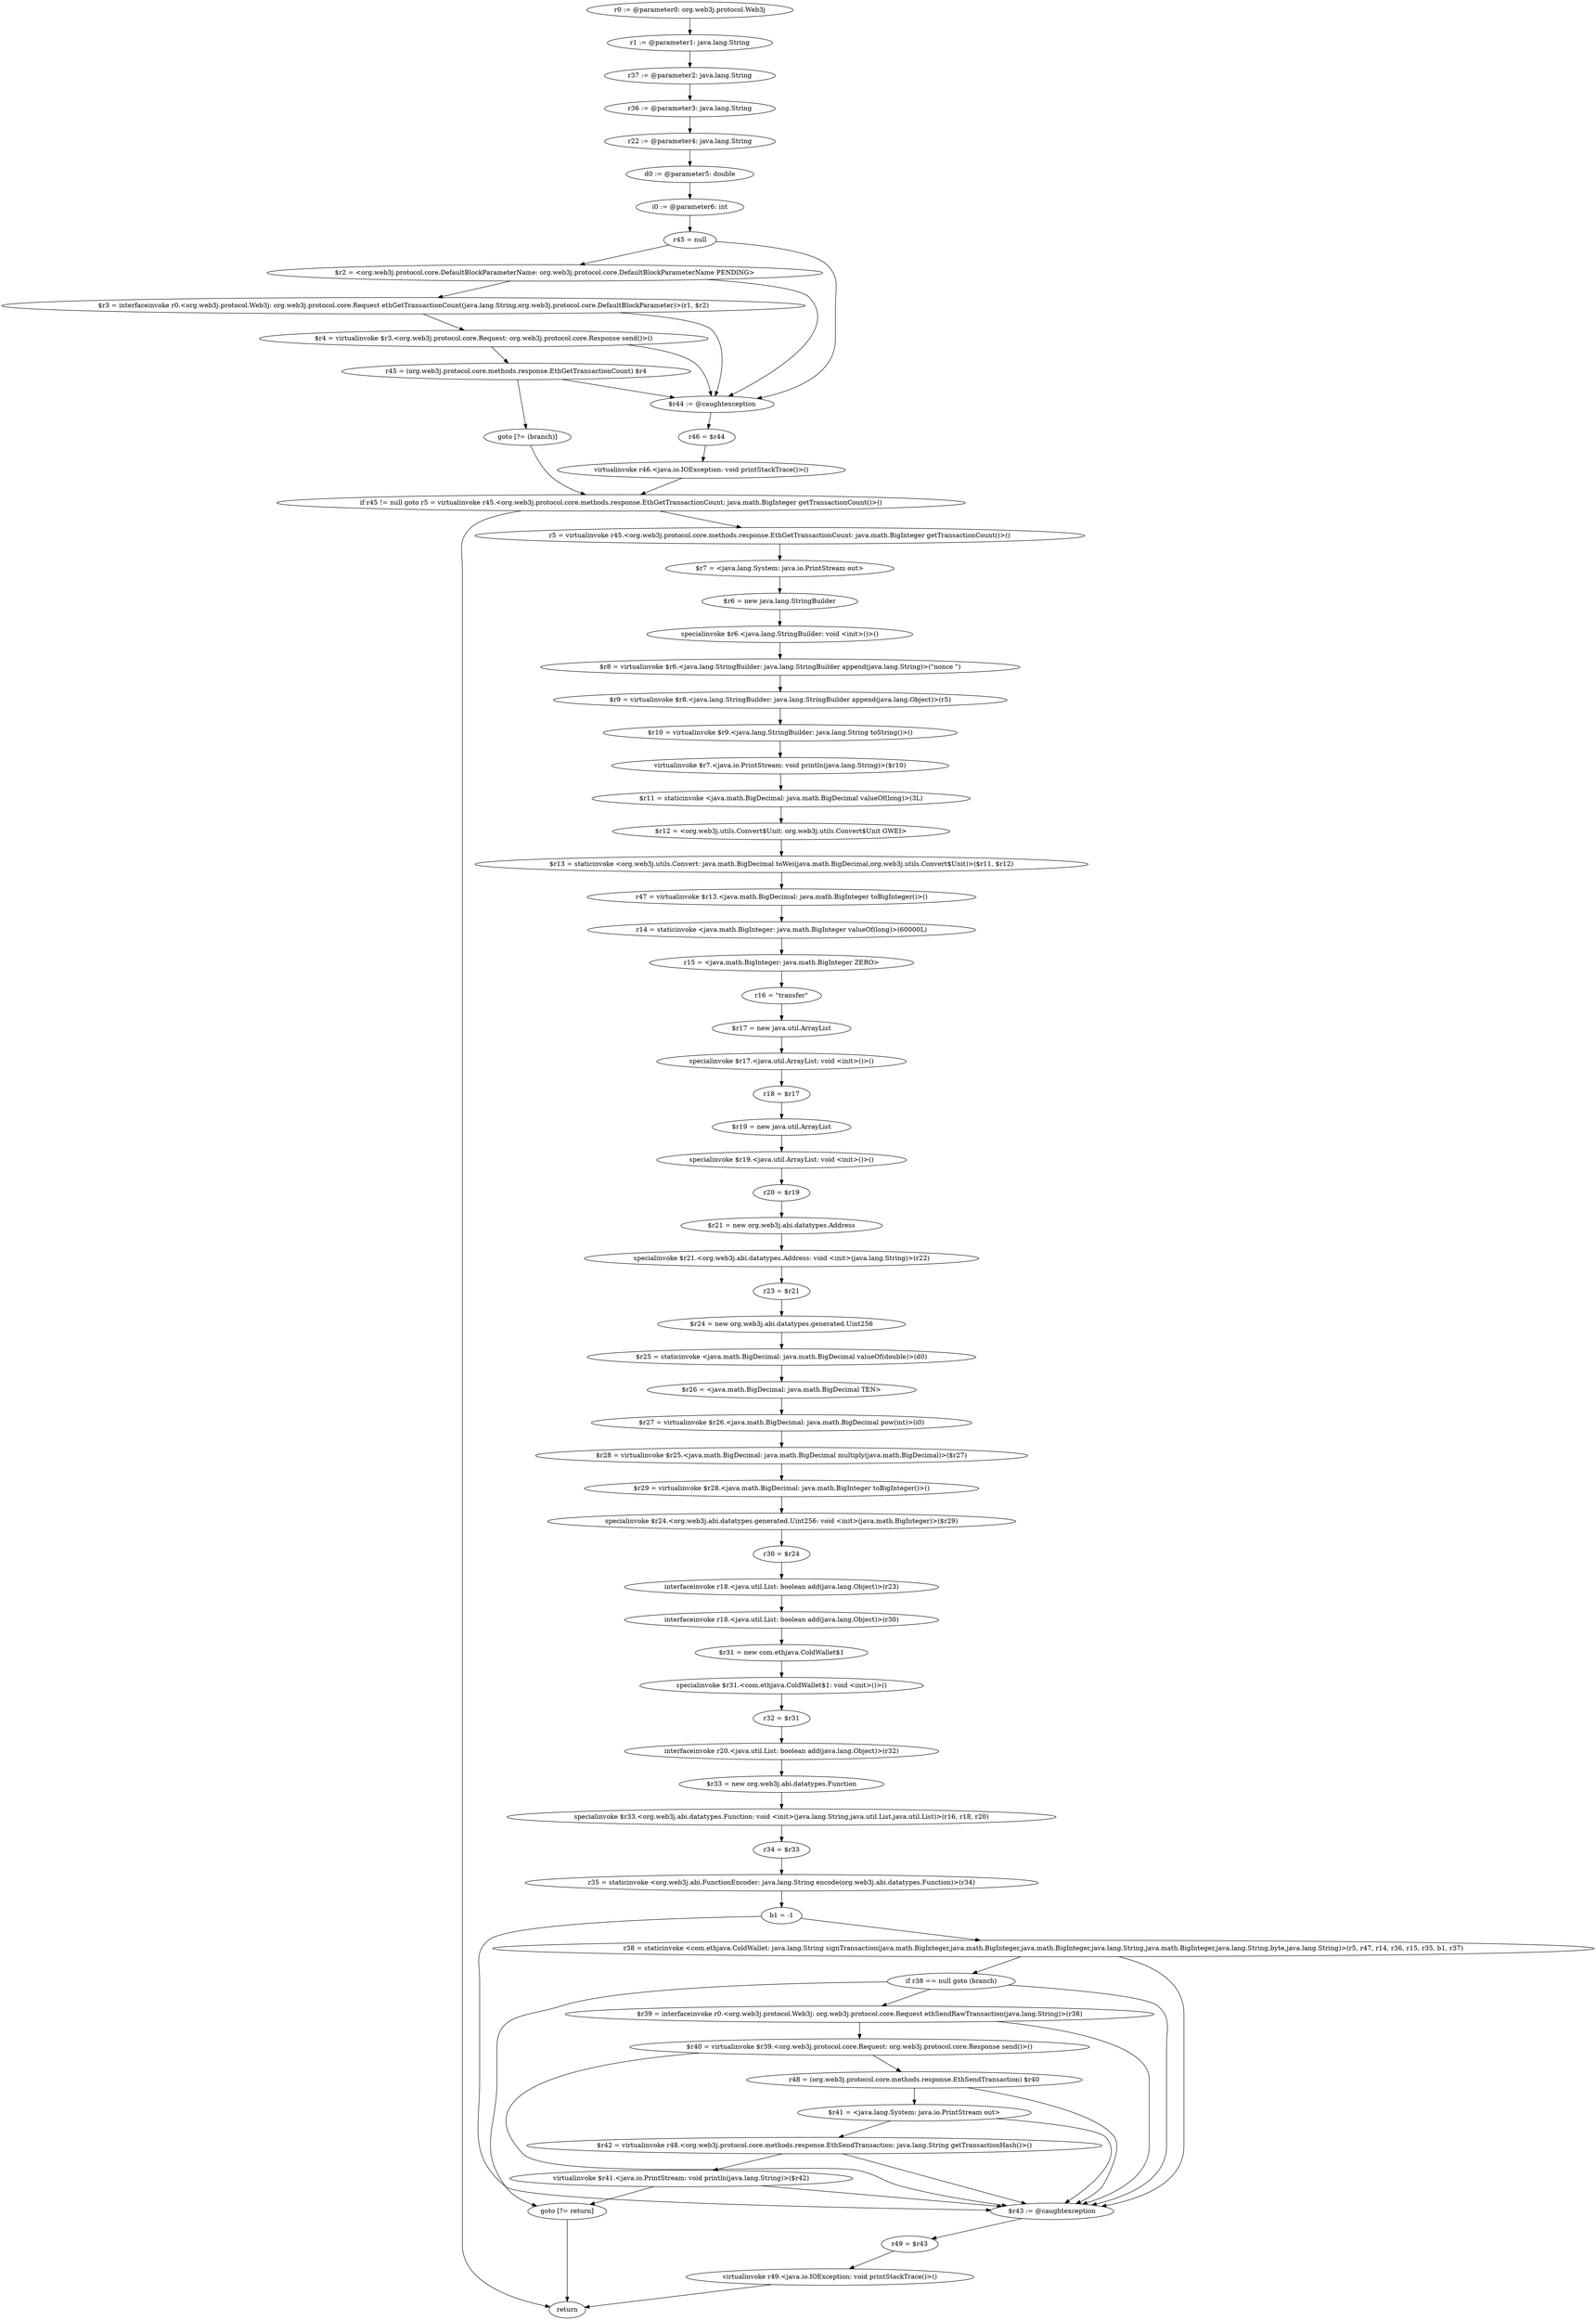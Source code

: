 digraph "unitGraph" {
    "r0 := @parameter0: org.web3j.protocol.Web3j"
    "r1 := @parameter1: java.lang.String"
    "r37 := @parameter2: java.lang.String"
    "r36 := @parameter3: java.lang.String"
    "r22 := @parameter4: java.lang.String"
    "d0 := @parameter5: double"
    "i0 := @parameter6: int"
    "r45 = null"
    "$r2 = <org.web3j.protocol.core.DefaultBlockParameterName: org.web3j.protocol.core.DefaultBlockParameterName PENDING>"
    "$r3 = interfaceinvoke r0.<org.web3j.protocol.Web3j: org.web3j.protocol.core.Request ethGetTransactionCount(java.lang.String,org.web3j.protocol.core.DefaultBlockParameter)>(r1, $r2)"
    "$r4 = virtualinvoke $r3.<org.web3j.protocol.core.Request: org.web3j.protocol.core.Response send()>()"
    "r45 = (org.web3j.protocol.core.methods.response.EthGetTransactionCount) $r4"
    "goto [?= (branch)]"
    "$r44 := @caughtexception"
    "r46 = $r44"
    "virtualinvoke r46.<java.io.IOException: void printStackTrace()>()"
    "if r45 != null goto r5 = virtualinvoke r45.<org.web3j.protocol.core.methods.response.EthGetTransactionCount: java.math.BigInteger getTransactionCount()>()"
    "return"
    "r5 = virtualinvoke r45.<org.web3j.protocol.core.methods.response.EthGetTransactionCount: java.math.BigInteger getTransactionCount()>()"
    "$r7 = <java.lang.System: java.io.PrintStream out>"
    "$r6 = new java.lang.StringBuilder"
    "specialinvoke $r6.<java.lang.StringBuilder: void <init>()>()"
    "$r8 = virtualinvoke $r6.<java.lang.StringBuilder: java.lang.StringBuilder append(java.lang.String)>(\"nonce \")"
    "$r9 = virtualinvoke $r8.<java.lang.StringBuilder: java.lang.StringBuilder append(java.lang.Object)>(r5)"
    "$r10 = virtualinvoke $r9.<java.lang.StringBuilder: java.lang.String toString()>()"
    "virtualinvoke $r7.<java.io.PrintStream: void println(java.lang.String)>($r10)"
    "$r11 = staticinvoke <java.math.BigDecimal: java.math.BigDecimal valueOf(long)>(3L)"
    "$r12 = <org.web3j.utils.Convert$Unit: org.web3j.utils.Convert$Unit GWEI>"
    "$r13 = staticinvoke <org.web3j.utils.Convert: java.math.BigDecimal toWei(java.math.BigDecimal,org.web3j.utils.Convert$Unit)>($r11, $r12)"
    "r47 = virtualinvoke $r13.<java.math.BigDecimal: java.math.BigInteger toBigInteger()>()"
    "r14 = staticinvoke <java.math.BigInteger: java.math.BigInteger valueOf(long)>(60000L)"
    "r15 = <java.math.BigInteger: java.math.BigInteger ZERO>"
    "r16 = \"transfer\""
    "$r17 = new java.util.ArrayList"
    "specialinvoke $r17.<java.util.ArrayList: void <init>()>()"
    "r18 = $r17"
    "$r19 = new java.util.ArrayList"
    "specialinvoke $r19.<java.util.ArrayList: void <init>()>()"
    "r20 = $r19"
    "$r21 = new org.web3j.abi.datatypes.Address"
    "specialinvoke $r21.<org.web3j.abi.datatypes.Address: void <init>(java.lang.String)>(r22)"
    "r23 = $r21"
    "$r24 = new org.web3j.abi.datatypes.generated.Uint256"
    "$r25 = staticinvoke <java.math.BigDecimal: java.math.BigDecimal valueOf(double)>(d0)"
    "$r26 = <java.math.BigDecimal: java.math.BigDecimal TEN>"
    "$r27 = virtualinvoke $r26.<java.math.BigDecimal: java.math.BigDecimal pow(int)>(i0)"
    "$r28 = virtualinvoke $r25.<java.math.BigDecimal: java.math.BigDecimal multiply(java.math.BigDecimal)>($r27)"
    "$r29 = virtualinvoke $r28.<java.math.BigDecimal: java.math.BigInteger toBigInteger()>()"
    "specialinvoke $r24.<org.web3j.abi.datatypes.generated.Uint256: void <init>(java.math.BigInteger)>($r29)"
    "r30 = $r24"
    "interfaceinvoke r18.<java.util.List: boolean add(java.lang.Object)>(r23)"
    "interfaceinvoke r18.<java.util.List: boolean add(java.lang.Object)>(r30)"
    "$r31 = new com.ethjava.ColdWallet$1"
    "specialinvoke $r31.<com.ethjava.ColdWallet$1: void <init>()>()"
    "r32 = $r31"
    "interfaceinvoke r20.<java.util.List: boolean add(java.lang.Object)>(r32)"
    "$r33 = new org.web3j.abi.datatypes.Function"
    "specialinvoke $r33.<org.web3j.abi.datatypes.Function: void <init>(java.lang.String,java.util.List,java.util.List)>(r16, r18, r20)"
    "r34 = $r33"
    "r35 = staticinvoke <org.web3j.abi.FunctionEncoder: java.lang.String encode(org.web3j.abi.datatypes.Function)>(r34)"
    "b1 = -1"
    "r38 = staticinvoke <com.ethjava.ColdWallet: java.lang.String signTransaction(java.math.BigInteger,java.math.BigInteger,java.math.BigInteger,java.lang.String,java.math.BigInteger,java.lang.String,byte,java.lang.String)>(r5, r47, r14, r36, r15, r35, b1, r37)"
    "if r38 == null goto (branch)"
    "$r39 = interfaceinvoke r0.<org.web3j.protocol.Web3j: org.web3j.protocol.core.Request ethSendRawTransaction(java.lang.String)>(r38)"
    "$r40 = virtualinvoke $r39.<org.web3j.protocol.core.Request: org.web3j.protocol.core.Response send()>()"
    "r48 = (org.web3j.protocol.core.methods.response.EthSendTransaction) $r40"
    "$r41 = <java.lang.System: java.io.PrintStream out>"
    "$r42 = virtualinvoke r48.<org.web3j.protocol.core.methods.response.EthSendTransaction: java.lang.String getTransactionHash()>()"
    "virtualinvoke $r41.<java.io.PrintStream: void println(java.lang.String)>($r42)"
    "goto [?= return]"
    "$r43 := @caughtexception"
    "r49 = $r43"
    "virtualinvoke r49.<java.io.IOException: void printStackTrace()>()"
    "r0 := @parameter0: org.web3j.protocol.Web3j"->"r1 := @parameter1: java.lang.String";
    "r1 := @parameter1: java.lang.String"->"r37 := @parameter2: java.lang.String";
    "r37 := @parameter2: java.lang.String"->"r36 := @parameter3: java.lang.String";
    "r36 := @parameter3: java.lang.String"->"r22 := @parameter4: java.lang.String";
    "r22 := @parameter4: java.lang.String"->"d0 := @parameter5: double";
    "d0 := @parameter5: double"->"i0 := @parameter6: int";
    "i0 := @parameter6: int"->"r45 = null";
    "r45 = null"->"$r2 = <org.web3j.protocol.core.DefaultBlockParameterName: org.web3j.protocol.core.DefaultBlockParameterName PENDING>";
    "r45 = null"->"$r44 := @caughtexception";
    "$r2 = <org.web3j.protocol.core.DefaultBlockParameterName: org.web3j.protocol.core.DefaultBlockParameterName PENDING>"->"$r3 = interfaceinvoke r0.<org.web3j.protocol.Web3j: org.web3j.protocol.core.Request ethGetTransactionCount(java.lang.String,org.web3j.protocol.core.DefaultBlockParameter)>(r1, $r2)";
    "$r2 = <org.web3j.protocol.core.DefaultBlockParameterName: org.web3j.protocol.core.DefaultBlockParameterName PENDING>"->"$r44 := @caughtexception";
    "$r3 = interfaceinvoke r0.<org.web3j.protocol.Web3j: org.web3j.protocol.core.Request ethGetTransactionCount(java.lang.String,org.web3j.protocol.core.DefaultBlockParameter)>(r1, $r2)"->"$r4 = virtualinvoke $r3.<org.web3j.protocol.core.Request: org.web3j.protocol.core.Response send()>()";
    "$r3 = interfaceinvoke r0.<org.web3j.protocol.Web3j: org.web3j.protocol.core.Request ethGetTransactionCount(java.lang.String,org.web3j.protocol.core.DefaultBlockParameter)>(r1, $r2)"->"$r44 := @caughtexception";
    "$r4 = virtualinvoke $r3.<org.web3j.protocol.core.Request: org.web3j.protocol.core.Response send()>()"->"r45 = (org.web3j.protocol.core.methods.response.EthGetTransactionCount) $r4";
    "$r4 = virtualinvoke $r3.<org.web3j.protocol.core.Request: org.web3j.protocol.core.Response send()>()"->"$r44 := @caughtexception";
    "r45 = (org.web3j.protocol.core.methods.response.EthGetTransactionCount) $r4"->"goto [?= (branch)]";
    "r45 = (org.web3j.protocol.core.methods.response.EthGetTransactionCount) $r4"->"$r44 := @caughtexception";
    "goto [?= (branch)]"->"if r45 != null goto r5 = virtualinvoke r45.<org.web3j.protocol.core.methods.response.EthGetTransactionCount: java.math.BigInteger getTransactionCount()>()";
    "$r44 := @caughtexception"->"r46 = $r44";
    "r46 = $r44"->"virtualinvoke r46.<java.io.IOException: void printStackTrace()>()";
    "virtualinvoke r46.<java.io.IOException: void printStackTrace()>()"->"if r45 != null goto r5 = virtualinvoke r45.<org.web3j.protocol.core.methods.response.EthGetTransactionCount: java.math.BigInteger getTransactionCount()>()";
    "if r45 != null goto r5 = virtualinvoke r45.<org.web3j.protocol.core.methods.response.EthGetTransactionCount: java.math.BigInteger getTransactionCount()>()"->"return";
    "if r45 != null goto r5 = virtualinvoke r45.<org.web3j.protocol.core.methods.response.EthGetTransactionCount: java.math.BigInteger getTransactionCount()>()"->"r5 = virtualinvoke r45.<org.web3j.protocol.core.methods.response.EthGetTransactionCount: java.math.BigInteger getTransactionCount()>()";
    "r5 = virtualinvoke r45.<org.web3j.protocol.core.methods.response.EthGetTransactionCount: java.math.BigInteger getTransactionCount()>()"->"$r7 = <java.lang.System: java.io.PrintStream out>";
    "$r7 = <java.lang.System: java.io.PrintStream out>"->"$r6 = new java.lang.StringBuilder";
    "$r6 = new java.lang.StringBuilder"->"specialinvoke $r6.<java.lang.StringBuilder: void <init>()>()";
    "specialinvoke $r6.<java.lang.StringBuilder: void <init>()>()"->"$r8 = virtualinvoke $r6.<java.lang.StringBuilder: java.lang.StringBuilder append(java.lang.String)>(\"nonce \")";
    "$r8 = virtualinvoke $r6.<java.lang.StringBuilder: java.lang.StringBuilder append(java.lang.String)>(\"nonce \")"->"$r9 = virtualinvoke $r8.<java.lang.StringBuilder: java.lang.StringBuilder append(java.lang.Object)>(r5)";
    "$r9 = virtualinvoke $r8.<java.lang.StringBuilder: java.lang.StringBuilder append(java.lang.Object)>(r5)"->"$r10 = virtualinvoke $r9.<java.lang.StringBuilder: java.lang.String toString()>()";
    "$r10 = virtualinvoke $r9.<java.lang.StringBuilder: java.lang.String toString()>()"->"virtualinvoke $r7.<java.io.PrintStream: void println(java.lang.String)>($r10)";
    "virtualinvoke $r7.<java.io.PrintStream: void println(java.lang.String)>($r10)"->"$r11 = staticinvoke <java.math.BigDecimal: java.math.BigDecimal valueOf(long)>(3L)";
    "$r11 = staticinvoke <java.math.BigDecimal: java.math.BigDecimal valueOf(long)>(3L)"->"$r12 = <org.web3j.utils.Convert$Unit: org.web3j.utils.Convert$Unit GWEI>";
    "$r12 = <org.web3j.utils.Convert$Unit: org.web3j.utils.Convert$Unit GWEI>"->"$r13 = staticinvoke <org.web3j.utils.Convert: java.math.BigDecimal toWei(java.math.BigDecimal,org.web3j.utils.Convert$Unit)>($r11, $r12)";
    "$r13 = staticinvoke <org.web3j.utils.Convert: java.math.BigDecimal toWei(java.math.BigDecimal,org.web3j.utils.Convert$Unit)>($r11, $r12)"->"r47 = virtualinvoke $r13.<java.math.BigDecimal: java.math.BigInteger toBigInteger()>()";
    "r47 = virtualinvoke $r13.<java.math.BigDecimal: java.math.BigInteger toBigInteger()>()"->"r14 = staticinvoke <java.math.BigInteger: java.math.BigInteger valueOf(long)>(60000L)";
    "r14 = staticinvoke <java.math.BigInteger: java.math.BigInteger valueOf(long)>(60000L)"->"r15 = <java.math.BigInteger: java.math.BigInteger ZERO>";
    "r15 = <java.math.BigInteger: java.math.BigInteger ZERO>"->"r16 = \"transfer\"";
    "r16 = \"transfer\""->"$r17 = new java.util.ArrayList";
    "$r17 = new java.util.ArrayList"->"specialinvoke $r17.<java.util.ArrayList: void <init>()>()";
    "specialinvoke $r17.<java.util.ArrayList: void <init>()>()"->"r18 = $r17";
    "r18 = $r17"->"$r19 = new java.util.ArrayList";
    "$r19 = new java.util.ArrayList"->"specialinvoke $r19.<java.util.ArrayList: void <init>()>()";
    "specialinvoke $r19.<java.util.ArrayList: void <init>()>()"->"r20 = $r19";
    "r20 = $r19"->"$r21 = new org.web3j.abi.datatypes.Address";
    "$r21 = new org.web3j.abi.datatypes.Address"->"specialinvoke $r21.<org.web3j.abi.datatypes.Address: void <init>(java.lang.String)>(r22)";
    "specialinvoke $r21.<org.web3j.abi.datatypes.Address: void <init>(java.lang.String)>(r22)"->"r23 = $r21";
    "r23 = $r21"->"$r24 = new org.web3j.abi.datatypes.generated.Uint256";
    "$r24 = new org.web3j.abi.datatypes.generated.Uint256"->"$r25 = staticinvoke <java.math.BigDecimal: java.math.BigDecimal valueOf(double)>(d0)";
    "$r25 = staticinvoke <java.math.BigDecimal: java.math.BigDecimal valueOf(double)>(d0)"->"$r26 = <java.math.BigDecimal: java.math.BigDecimal TEN>";
    "$r26 = <java.math.BigDecimal: java.math.BigDecimal TEN>"->"$r27 = virtualinvoke $r26.<java.math.BigDecimal: java.math.BigDecimal pow(int)>(i0)";
    "$r27 = virtualinvoke $r26.<java.math.BigDecimal: java.math.BigDecimal pow(int)>(i0)"->"$r28 = virtualinvoke $r25.<java.math.BigDecimal: java.math.BigDecimal multiply(java.math.BigDecimal)>($r27)";
    "$r28 = virtualinvoke $r25.<java.math.BigDecimal: java.math.BigDecimal multiply(java.math.BigDecimal)>($r27)"->"$r29 = virtualinvoke $r28.<java.math.BigDecimal: java.math.BigInteger toBigInteger()>()";
    "$r29 = virtualinvoke $r28.<java.math.BigDecimal: java.math.BigInteger toBigInteger()>()"->"specialinvoke $r24.<org.web3j.abi.datatypes.generated.Uint256: void <init>(java.math.BigInteger)>($r29)";
    "specialinvoke $r24.<org.web3j.abi.datatypes.generated.Uint256: void <init>(java.math.BigInteger)>($r29)"->"r30 = $r24";
    "r30 = $r24"->"interfaceinvoke r18.<java.util.List: boolean add(java.lang.Object)>(r23)";
    "interfaceinvoke r18.<java.util.List: boolean add(java.lang.Object)>(r23)"->"interfaceinvoke r18.<java.util.List: boolean add(java.lang.Object)>(r30)";
    "interfaceinvoke r18.<java.util.List: boolean add(java.lang.Object)>(r30)"->"$r31 = new com.ethjava.ColdWallet$1";
    "$r31 = new com.ethjava.ColdWallet$1"->"specialinvoke $r31.<com.ethjava.ColdWallet$1: void <init>()>()";
    "specialinvoke $r31.<com.ethjava.ColdWallet$1: void <init>()>()"->"r32 = $r31";
    "r32 = $r31"->"interfaceinvoke r20.<java.util.List: boolean add(java.lang.Object)>(r32)";
    "interfaceinvoke r20.<java.util.List: boolean add(java.lang.Object)>(r32)"->"$r33 = new org.web3j.abi.datatypes.Function";
    "$r33 = new org.web3j.abi.datatypes.Function"->"specialinvoke $r33.<org.web3j.abi.datatypes.Function: void <init>(java.lang.String,java.util.List,java.util.List)>(r16, r18, r20)";
    "specialinvoke $r33.<org.web3j.abi.datatypes.Function: void <init>(java.lang.String,java.util.List,java.util.List)>(r16, r18, r20)"->"r34 = $r33";
    "r34 = $r33"->"r35 = staticinvoke <org.web3j.abi.FunctionEncoder: java.lang.String encode(org.web3j.abi.datatypes.Function)>(r34)";
    "r35 = staticinvoke <org.web3j.abi.FunctionEncoder: java.lang.String encode(org.web3j.abi.datatypes.Function)>(r34)"->"b1 = -1";
    "b1 = -1"->"r38 = staticinvoke <com.ethjava.ColdWallet: java.lang.String signTransaction(java.math.BigInteger,java.math.BigInteger,java.math.BigInteger,java.lang.String,java.math.BigInteger,java.lang.String,byte,java.lang.String)>(r5, r47, r14, r36, r15, r35, b1, r37)";
    "b1 = -1"->"$r43 := @caughtexception";
    "r38 = staticinvoke <com.ethjava.ColdWallet: java.lang.String signTransaction(java.math.BigInteger,java.math.BigInteger,java.math.BigInteger,java.lang.String,java.math.BigInteger,java.lang.String,byte,java.lang.String)>(r5, r47, r14, r36, r15, r35, b1, r37)"->"if r38 == null goto (branch)";
    "r38 = staticinvoke <com.ethjava.ColdWallet: java.lang.String signTransaction(java.math.BigInteger,java.math.BigInteger,java.math.BigInteger,java.lang.String,java.math.BigInteger,java.lang.String,byte,java.lang.String)>(r5, r47, r14, r36, r15, r35, b1, r37)"->"$r43 := @caughtexception";
    "if r38 == null goto (branch)"->"$r39 = interfaceinvoke r0.<org.web3j.protocol.Web3j: org.web3j.protocol.core.Request ethSendRawTransaction(java.lang.String)>(r38)";
    "if r38 == null goto (branch)"->"goto [?= return]";
    "if r38 == null goto (branch)"->"$r43 := @caughtexception";
    "$r39 = interfaceinvoke r0.<org.web3j.protocol.Web3j: org.web3j.protocol.core.Request ethSendRawTransaction(java.lang.String)>(r38)"->"$r40 = virtualinvoke $r39.<org.web3j.protocol.core.Request: org.web3j.protocol.core.Response send()>()";
    "$r39 = interfaceinvoke r0.<org.web3j.protocol.Web3j: org.web3j.protocol.core.Request ethSendRawTransaction(java.lang.String)>(r38)"->"$r43 := @caughtexception";
    "$r40 = virtualinvoke $r39.<org.web3j.protocol.core.Request: org.web3j.protocol.core.Response send()>()"->"r48 = (org.web3j.protocol.core.methods.response.EthSendTransaction) $r40";
    "$r40 = virtualinvoke $r39.<org.web3j.protocol.core.Request: org.web3j.protocol.core.Response send()>()"->"$r43 := @caughtexception";
    "r48 = (org.web3j.protocol.core.methods.response.EthSendTransaction) $r40"->"$r41 = <java.lang.System: java.io.PrintStream out>";
    "r48 = (org.web3j.protocol.core.methods.response.EthSendTransaction) $r40"->"$r43 := @caughtexception";
    "$r41 = <java.lang.System: java.io.PrintStream out>"->"$r42 = virtualinvoke r48.<org.web3j.protocol.core.methods.response.EthSendTransaction: java.lang.String getTransactionHash()>()";
    "$r41 = <java.lang.System: java.io.PrintStream out>"->"$r43 := @caughtexception";
    "$r42 = virtualinvoke r48.<org.web3j.protocol.core.methods.response.EthSendTransaction: java.lang.String getTransactionHash()>()"->"virtualinvoke $r41.<java.io.PrintStream: void println(java.lang.String)>($r42)";
    "$r42 = virtualinvoke r48.<org.web3j.protocol.core.methods.response.EthSendTransaction: java.lang.String getTransactionHash()>()"->"$r43 := @caughtexception";
    "virtualinvoke $r41.<java.io.PrintStream: void println(java.lang.String)>($r42)"->"goto [?= return]";
    "virtualinvoke $r41.<java.io.PrintStream: void println(java.lang.String)>($r42)"->"$r43 := @caughtexception";
    "goto [?= return]"->"return";
    "$r43 := @caughtexception"->"r49 = $r43";
    "r49 = $r43"->"virtualinvoke r49.<java.io.IOException: void printStackTrace()>()";
    "virtualinvoke r49.<java.io.IOException: void printStackTrace()>()"->"return";
}
